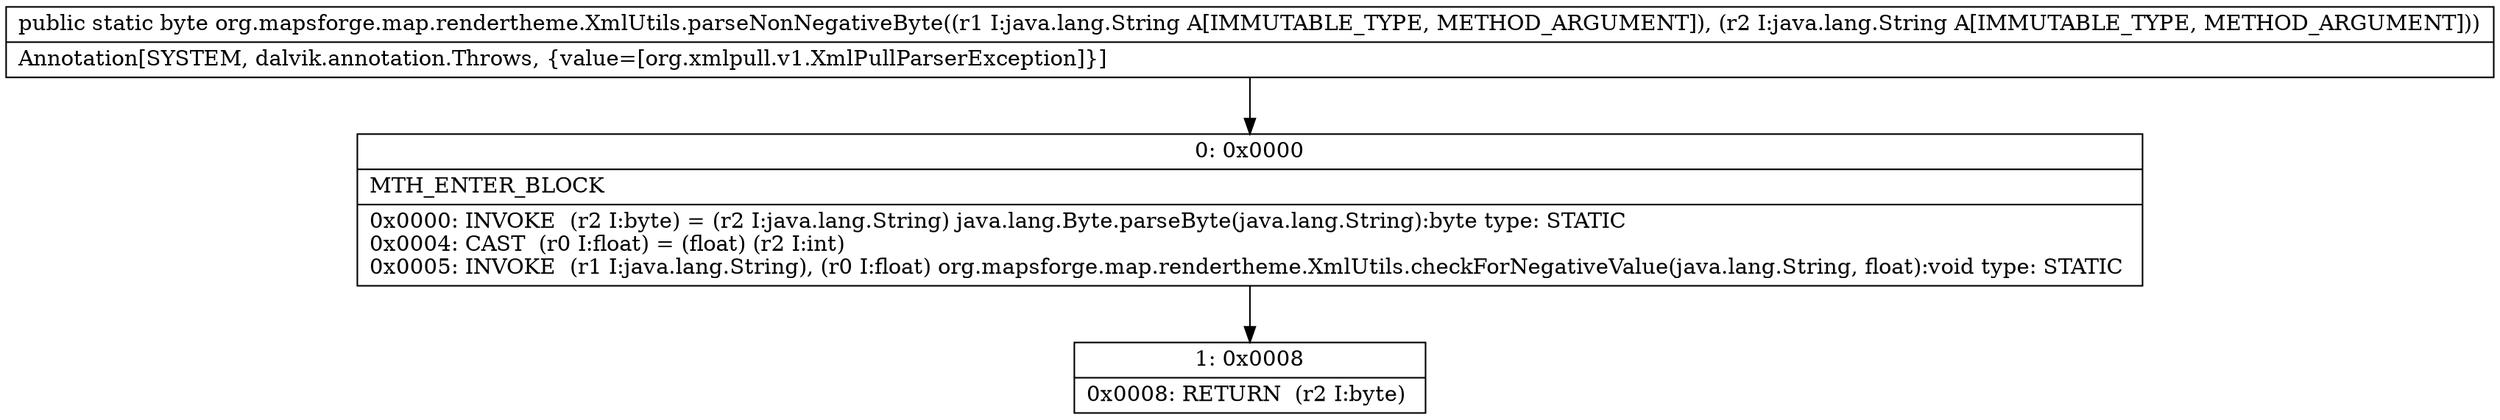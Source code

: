 digraph "CFG fororg.mapsforge.map.rendertheme.XmlUtils.parseNonNegativeByte(Ljava\/lang\/String;Ljava\/lang\/String;)B" {
Node_0 [shape=record,label="{0\:\ 0x0000|MTH_ENTER_BLOCK\l|0x0000: INVOKE  (r2 I:byte) = (r2 I:java.lang.String) java.lang.Byte.parseByte(java.lang.String):byte type: STATIC \l0x0004: CAST  (r0 I:float) = (float) (r2 I:int) \l0x0005: INVOKE  (r1 I:java.lang.String), (r0 I:float) org.mapsforge.map.rendertheme.XmlUtils.checkForNegativeValue(java.lang.String, float):void type: STATIC \l}"];
Node_1 [shape=record,label="{1\:\ 0x0008|0x0008: RETURN  (r2 I:byte) \l}"];
MethodNode[shape=record,label="{public static byte org.mapsforge.map.rendertheme.XmlUtils.parseNonNegativeByte((r1 I:java.lang.String A[IMMUTABLE_TYPE, METHOD_ARGUMENT]), (r2 I:java.lang.String A[IMMUTABLE_TYPE, METHOD_ARGUMENT]))  | Annotation[SYSTEM, dalvik.annotation.Throws, \{value=[org.xmlpull.v1.XmlPullParserException]\}]\l}"];
MethodNode -> Node_0;
Node_0 -> Node_1;
}

